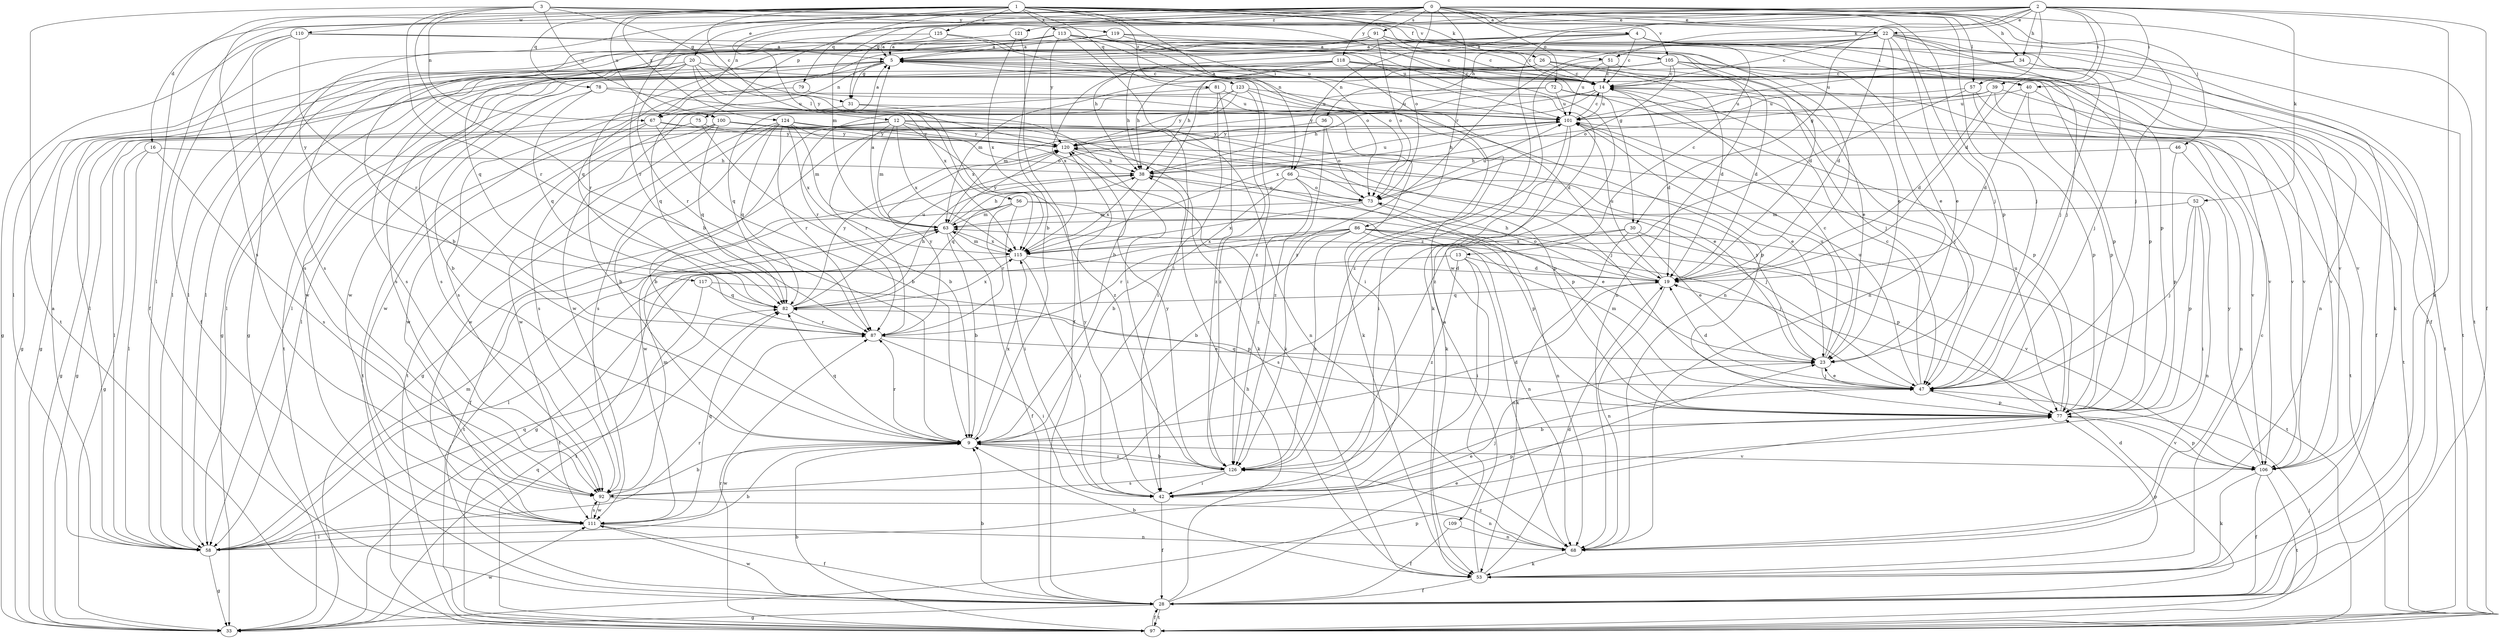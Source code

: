 strict digraph  {
0;
1;
2;
3;
4;
5;
9;
12;
13;
14;
16;
19;
20;
22;
23;
26;
28;
30;
31;
33;
34;
36;
38;
39;
40;
42;
46;
47;
51;
52;
53;
56;
57;
58;
63;
66;
67;
68;
72;
73;
75;
77;
78;
79;
81;
82;
86;
87;
91;
92;
97;
100;
101;
105;
106;
109;
110;
111;
113;
115;
117;
118;
119;
120;
121;
123;
124;
125;
126;
0 -> 4  [label=a];
0 -> 16  [label=d];
0 -> 20  [label=e];
0 -> 22  [label=e];
0 -> 34  [label=h];
0 -> 46  [label=j];
0 -> 47  [label=j];
0 -> 63  [label=m];
0 -> 72  [label=o];
0 -> 73  [label=o];
0 -> 75  [label=p];
0 -> 86  [label=r];
0 -> 87  [label=r];
0 -> 91  [label=s];
0 -> 97  [label=t];
0 -> 105  [label=v];
0 -> 117  [label=y];
0 -> 118  [label=y];
0 -> 121  [label=z];
1 -> 12  [label=c];
1 -> 22  [label=e];
1 -> 26  [label=f];
1 -> 28  [label=f];
1 -> 30  [label=g];
1 -> 47  [label=j];
1 -> 51  [label=k];
1 -> 56  [label=l];
1 -> 57  [label=l];
1 -> 66  [label=n];
1 -> 77  [label=p];
1 -> 78  [label=q];
1 -> 79  [label=q];
1 -> 81  [label=q];
1 -> 92  [label=s];
1 -> 100  [label=u];
1 -> 109  [label=w];
1 -> 110  [label=w];
1 -> 113  [label=x];
1 -> 123  [label=z];
1 -> 124  [label=z];
1 -> 125  [label=z];
2 -> 9  [label=b];
2 -> 19  [label=d];
2 -> 22  [label=e];
2 -> 28  [label=f];
2 -> 30  [label=g];
2 -> 31  [label=g];
2 -> 34  [label=h];
2 -> 39  [label=i];
2 -> 40  [label=i];
2 -> 51  [label=k];
2 -> 52  [label=k];
2 -> 53  [label=k];
2 -> 57  [label=l];
2 -> 58  [label=l];
2 -> 66  [label=n];
2 -> 67  [label=n];
2 -> 126  [label=z];
3 -> 9  [label=b];
3 -> 31  [label=g];
3 -> 47  [label=j];
3 -> 67  [label=n];
3 -> 87  [label=r];
3 -> 97  [label=t];
3 -> 100  [label=u];
3 -> 105  [label=v];
3 -> 119  [label=y];
4 -> 5  [label=a];
4 -> 13  [label=c];
4 -> 14  [label=c];
4 -> 36  [label=h];
4 -> 38  [label=h];
4 -> 40  [label=i];
4 -> 47  [label=j];
4 -> 58  [label=l];
4 -> 77  [label=p];
5 -> 14  [label=c];
5 -> 31  [label=g];
5 -> 40  [label=i];
5 -> 58  [label=l];
5 -> 67  [label=n];
5 -> 92  [label=s];
5 -> 106  [label=v];
5 -> 111  [label=w];
9 -> 19  [label=d];
9 -> 82  [label=q];
9 -> 87  [label=r];
9 -> 106  [label=v];
9 -> 111  [label=w];
9 -> 115  [label=x];
9 -> 126  [label=z];
12 -> 9  [label=b];
12 -> 33  [label=g];
12 -> 53  [label=k];
12 -> 58  [label=l];
12 -> 63  [label=m];
12 -> 68  [label=n];
12 -> 87  [label=r];
12 -> 115  [label=x];
12 -> 120  [label=y];
12 -> 126  [label=z];
13 -> 19  [label=d];
13 -> 42  [label=i];
13 -> 58  [label=l];
13 -> 68  [label=n];
13 -> 126  [label=z];
14 -> 5  [label=a];
14 -> 19  [label=d];
14 -> 38  [label=h];
14 -> 47  [label=j];
14 -> 63  [label=m];
14 -> 82  [label=q];
14 -> 101  [label=u];
16 -> 33  [label=g];
16 -> 38  [label=h];
16 -> 58  [label=l];
16 -> 92  [label=s];
19 -> 38  [label=h];
19 -> 68  [label=n];
19 -> 73  [label=o];
19 -> 82  [label=q];
19 -> 101  [label=u];
20 -> 14  [label=c];
20 -> 33  [label=g];
20 -> 42  [label=i];
20 -> 58  [label=l];
20 -> 87  [label=r];
20 -> 92  [label=s];
20 -> 97  [label=t];
20 -> 115  [label=x];
20 -> 120  [label=y];
22 -> 5  [label=a];
22 -> 14  [label=c];
22 -> 19  [label=d];
22 -> 23  [label=e];
22 -> 28  [label=f];
22 -> 33  [label=g];
22 -> 47  [label=j];
22 -> 53  [label=k];
22 -> 58  [label=l];
22 -> 68  [label=n];
22 -> 97  [label=t];
22 -> 126  [label=z];
23 -> 14  [label=c];
23 -> 47  [label=j];
23 -> 101  [label=u];
23 -> 120  [label=y];
26 -> 14  [label=c];
26 -> 19  [label=d];
26 -> 33  [label=g];
26 -> 38  [label=h];
26 -> 47  [label=j];
26 -> 106  [label=v];
26 -> 111  [label=w];
28 -> 9  [label=b];
28 -> 19  [label=d];
28 -> 23  [label=e];
28 -> 33  [label=g];
28 -> 38  [label=h];
28 -> 97  [label=t];
28 -> 111  [label=w];
30 -> 23  [label=e];
30 -> 53  [label=k];
30 -> 92  [label=s];
30 -> 106  [label=v];
30 -> 115  [label=x];
31 -> 53  [label=k];
31 -> 58  [label=l];
31 -> 115  [label=x];
33 -> 77  [label=p];
33 -> 82  [label=q];
33 -> 111  [label=w];
34 -> 14  [label=c];
34 -> 47  [label=j];
34 -> 68  [label=n];
34 -> 101  [label=u];
36 -> 73  [label=o];
36 -> 120  [label=y];
36 -> 126  [label=z];
38 -> 73  [label=o];
38 -> 101  [label=u];
38 -> 111  [label=w];
38 -> 115  [label=x];
39 -> 19  [label=d];
39 -> 97  [label=t];
39 -> 101  [label=u];
39 -> 106  [label=v];
39 -> 115  [label=x];
40 -> 19  [label=d];
40 -> 77  [label=p];
40 -> 101  [label=u];
40 -> 106  [label=v];
42 -> 28  [label=f];
42 -> 47  [label=j];
42 -> 77  [label=p];
42 -> 120  [label=y];
46 -> 38  [label=h];
46 -> 68  [label=n];
46 -> 77  [label=p];
47 -> 14  [label=c];
47 -> 19  [label=d];
47 -> 23  [label=e];
47 -> 63  [label=m];
47 -> 77  [label=p];
47 -> 82  [label=q];
47 -> 101  [label=u];
51 -> 14  [label=c];
51 -> 23  [label=e];
51 -> 101  [label=u];
51 -> 126  [label=z];
52 -> 42  [label=i];
52 -> 47  [label=j];
52 -> 63  [label=m];
52 -> 68  [label=n];
52 -> 77  [label=p];
53 -> 5  [label=a];
53 -> 9  [label=b];
53 -> 14  [label=c];
53 -> 19  [label=d];
53 -> 28  [label=f];
53 -> 77  [label=p];
56 -> 23  [label=e];
56 -> 28  [label=f];
56 -> 42  [label=i];
56 -> 63  [label=m];
56 -> 77  [label=p];
56 -> 87  [label=r];
57 -> 77  [label=p];
57 -> 101  [label=u];
57 -> 106  [label=v];
57 -> 126  [label=z];
58 -> 5  [label=a];
58 -> 9  [label=b];
58 -> 23  [label=e];
58 -> 33  [label=g];
58 -> 63  [label=m];
58 -> 82  [label=q];
58 -> 87  [label=r];
63 -> 5  [label=a];
63 -> 9  [label=b];
63 -> 28  [label=f];
63 -> 38  [label=h];
63 -> 97  [label=t];
63 -> 115  [label=x];
63 -> 120  [label=y];
66 -> 9  [label=b];
66 -> 47  [label=j];
66 -> 73  [label=o];
66 -> 82  [label=q];
66 -> 126  [label=z];
67 -> 5  [label=a];
67 -> 9  [label=b];
67 -> 97  [label=t];
67 -> 106  [label=v];
67 -> 111  [label=w];
67 -> 120  [label=y];
68 -> 53  [label=k];
68 -> 126  [label=z];
72 -> 77  [label=p];
72 -> 101  [label=u];
72 -> 106  [label=v];
72 -> 111  [label=w];
72 -> 120  [label=y];
73 -> 63  [label=m];
73 -> 68  [label=n];
73 -> 101  [label=u];
73 -> 115  [label=x];
75 -> 9  [label=b];
75 -> 92  [label=s];
75 -> 120  [label=y];
77 -> 9  [label=b];
77 -> 101  [label=u];
77 -> 106  [label=v];
78 -> 9  [label=b];
78 -> 77  [label=p];
78 -> 82  [label=q];
78 -> 101  [label=u];
79 -> 92  [label=s];
79 -> 101  [label=u];
81 -> 42  [label=i];
81 -> 82  [label=q];
81 -> 101  [label=u];
81 -> 126  [label=z];
82 -> 38  [label=h];
82 -> 87  [label=r];
82 -> 101  [label=u];
82 -> 115  [label=x];
82 -> 120  [label=y];
86 -> 9  [label=b];
86 -> 33  [label=g];
86 -> 47  [label=j];
86 -> 68  [label=n];
86 -> 77  [label=p];
86 -> 87  [label=r];
86 -> 97  [label=t];
86 -> 115  [label=x];
86 -> 126  [label=z];
87 -> 23  [label=e];
87 -> 42  [label=i];
87 -> 120  [label=y];
91 -> 5  [label=a];
91 -> 14  [label=c];
91 -> 23  [label=e];
91 -> 28  [label=f];
91 -> 33  [label=g];
91 -> 58  [label=l];
91 -> 68  [label=n];
91 -> 73  [label=o];
91 -> 82  [label=q];
92 -> 9  [label=b];
92 -> 63  [label=m];
92 -> 68  [label=n];
92 -> 111  [label=w];
97 -> 9  [label=b];
97 -> 28  [label=f];
97 -> 47  [label=j];
97 -> 87  [label=r];
100 -> 23  [label=e];
100 -> 33  [label=g];
100 -> 47  [label=j];
100 -> 53  [label=k];
100 -> 82  [label=q];
100 -> 97  [label=t];
100 -> 111  [label=w];
100 -> 120  [label=y];
101 -> 14  [label=c];
101 -> 33  [label=g];
101 -> 38  [label=h];
101 -> 42  [label=i];
101 -> 53  [label=k];
101 -> 97  [label=t];
101 -> 120  [label=y];
105 -> 14  [label=c];
105 -> 19  [label=d];
105 -> 28  [label=f];
105 -> 38  [label=h];
105 -> 58  [label=l];
105 -> 63  [label=m];
105 -> 73  [label=o];
105 -> 77  [label=p];
106 -> 28  [label=f];
106 -> 53  [label=k];
106 -> 77  [label=p];
106 -> 97  [label=t];
106 -> 120  [label=y];
109 -> 28  [label=f];
109 -> 68  [label=n];
110 -> 5  [label=a];
110 -> 19  [label=d];
110 -> 28  [label=f];
110 -> 33  [label=g];
110 -> 87  [label=r];
110 -> 92  [label=s];
111 -> 28  [label=f];
111 -> 58  [label=l];
111 -> 68  [label=n];
111 -> 82  [label=q];
111 -> 92  [label=s];
113 -> 5  [label=a];
113 -> 14  [label=c];
113 -> 42  [label=i];
113 -> 53  [label=k];
113 -> 58  [label=l];
113 -> 73  [label=o];
113 -> 87  [label=r];
113 -> 92  [label=s];
113 -> 101  [label=u];
113 -> 120  [label=y];
113 -> 126  [label=z];
115 -> 19  [label=d];
115 -> 42  [label=i];
115 -> 63  [label=m];
115 -> 97  [label=t];
117 -> 77  [label=p];
117 -> 82  [label=q];
117 -> 97  [label=t];
118 -> 9  [label=b];
118 -> 14  [label=c];
118 -> 38  [label=h];
118 -> 42  [label=i];
118 -> 77  [label=p];
118 -> 92  [label=s];
118 -> 97  [label=t];
118 -> 115  [label=x];
119 -> 5  [label=a];
119 -> 14  [label=c];
119 -> 68  [label=n];
119 -> 73  [label=o];
119 -> 82  [label=q];
120 -> 38  [label=h];
120 -> 77  [label=p];
121 -> 5  [label=a];
121 -> 28  [label=f];
121 -> 115  [label=x];
123 -> 19  [label=d];
123 -> 87  [label=r];
123 -> 101  [label=u];
123 -> 111  [label=w];
123 -> 120  [label=y];
123 -> 126  [label=z];
124 -> 9  [label=b];
124 -> 23  [label=e];
124 -> 63  [label=m];
124 -> 73  [label=o];
124 -> 77  [label=p];
124 -> 82  [label=q];
124 -> 87  [label=r];
124 -> 92  [label=s];
124 -> 111  [label=w];
124 -> 115  [label=x];
124 -> 120  [label=y];
125 -> 5  [label=a];
125 -> 9  [label=b];
125 -> 23  [label=e];
125 -> 101  [label=u];
126 -> 9  [label=b];
126 -> 42  [label=i];
126 -> 92  [label=s];
126 -> 120  [label=y];
}
